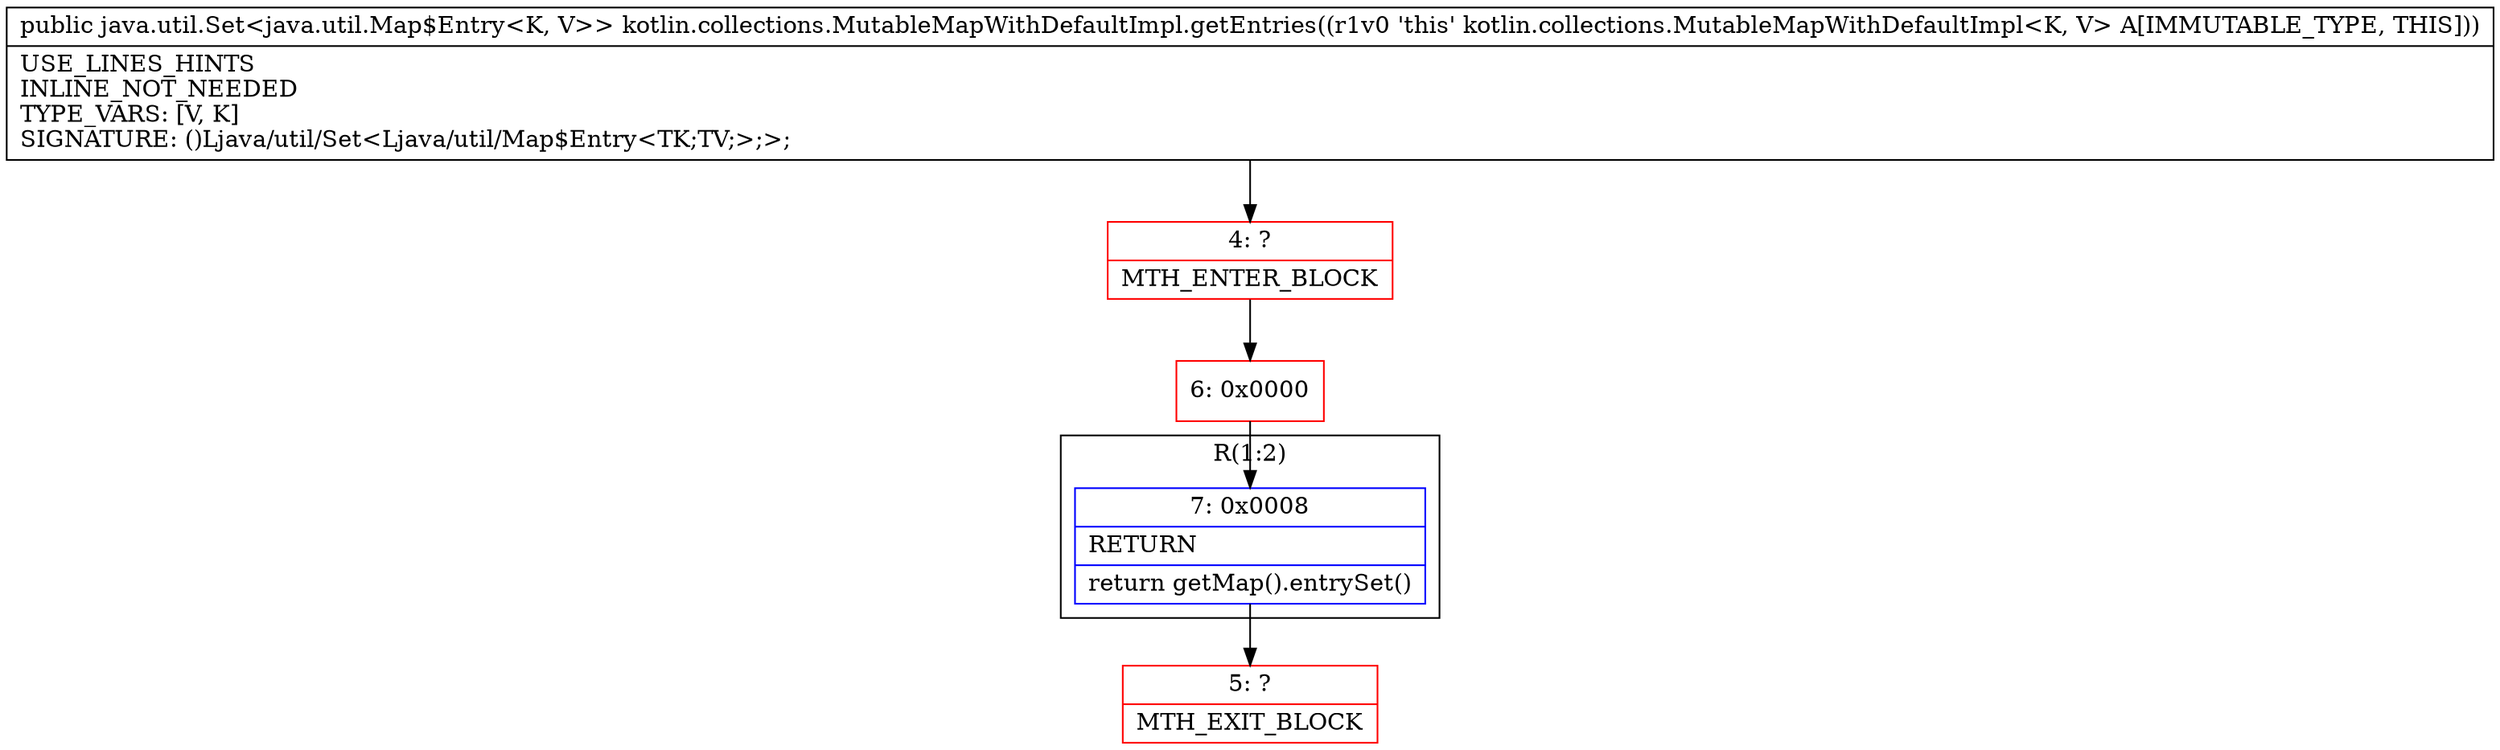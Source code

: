 digraph "CFG forkotlin.collections.MutableMapWithDefaultImpl.getEntries()Ljava\/util\/Set;" {
subgraph cluster_Region_1716649241 {
label = "R(1:2)";
node [shape=record,color=blue];
Node_7 [shape=record,label="{7\:\ 0x0008|RETURN\l|return getMap().entrySet()\l}"];
}
Node_4 [shape=record,color=red,label="{4\:\ ?|MTH_ENTER_BLOCK\l}"];
Node_6 [shape=record,color=red,label="{6\:\ 0x0000}"];
Node_5 [shape=record,color=red,label="{5\:\ ?|MTH_EXIT_BLOCK\l}"];
MethodNode[shape=record,label="{public java.util.Set\<java.util.Map$Entry\<K, V\>\> kotlin.collections.MutableMapWithDefaultImpl.getEntries((r1v0 'this' kotlin.collections.MutableMapWithDefaultImpl\<K, V\> A[IMMUTABLE_TYPE, THIS]))  | USE_LINES_HINTS\lINLINE_NOT_NEEDED\lTYPE_VARS: [V, K]\lSIGNATURE: ()Ljava\/util\/Set\<Ljava\/util\/Map$Entry\<TK;TV;\>;\>;\l}"];
MethodNode -> Node_4;Node_7 -> Node_5;
Node_4 -> Node_6;
Node_6 -> Node_7;
}

